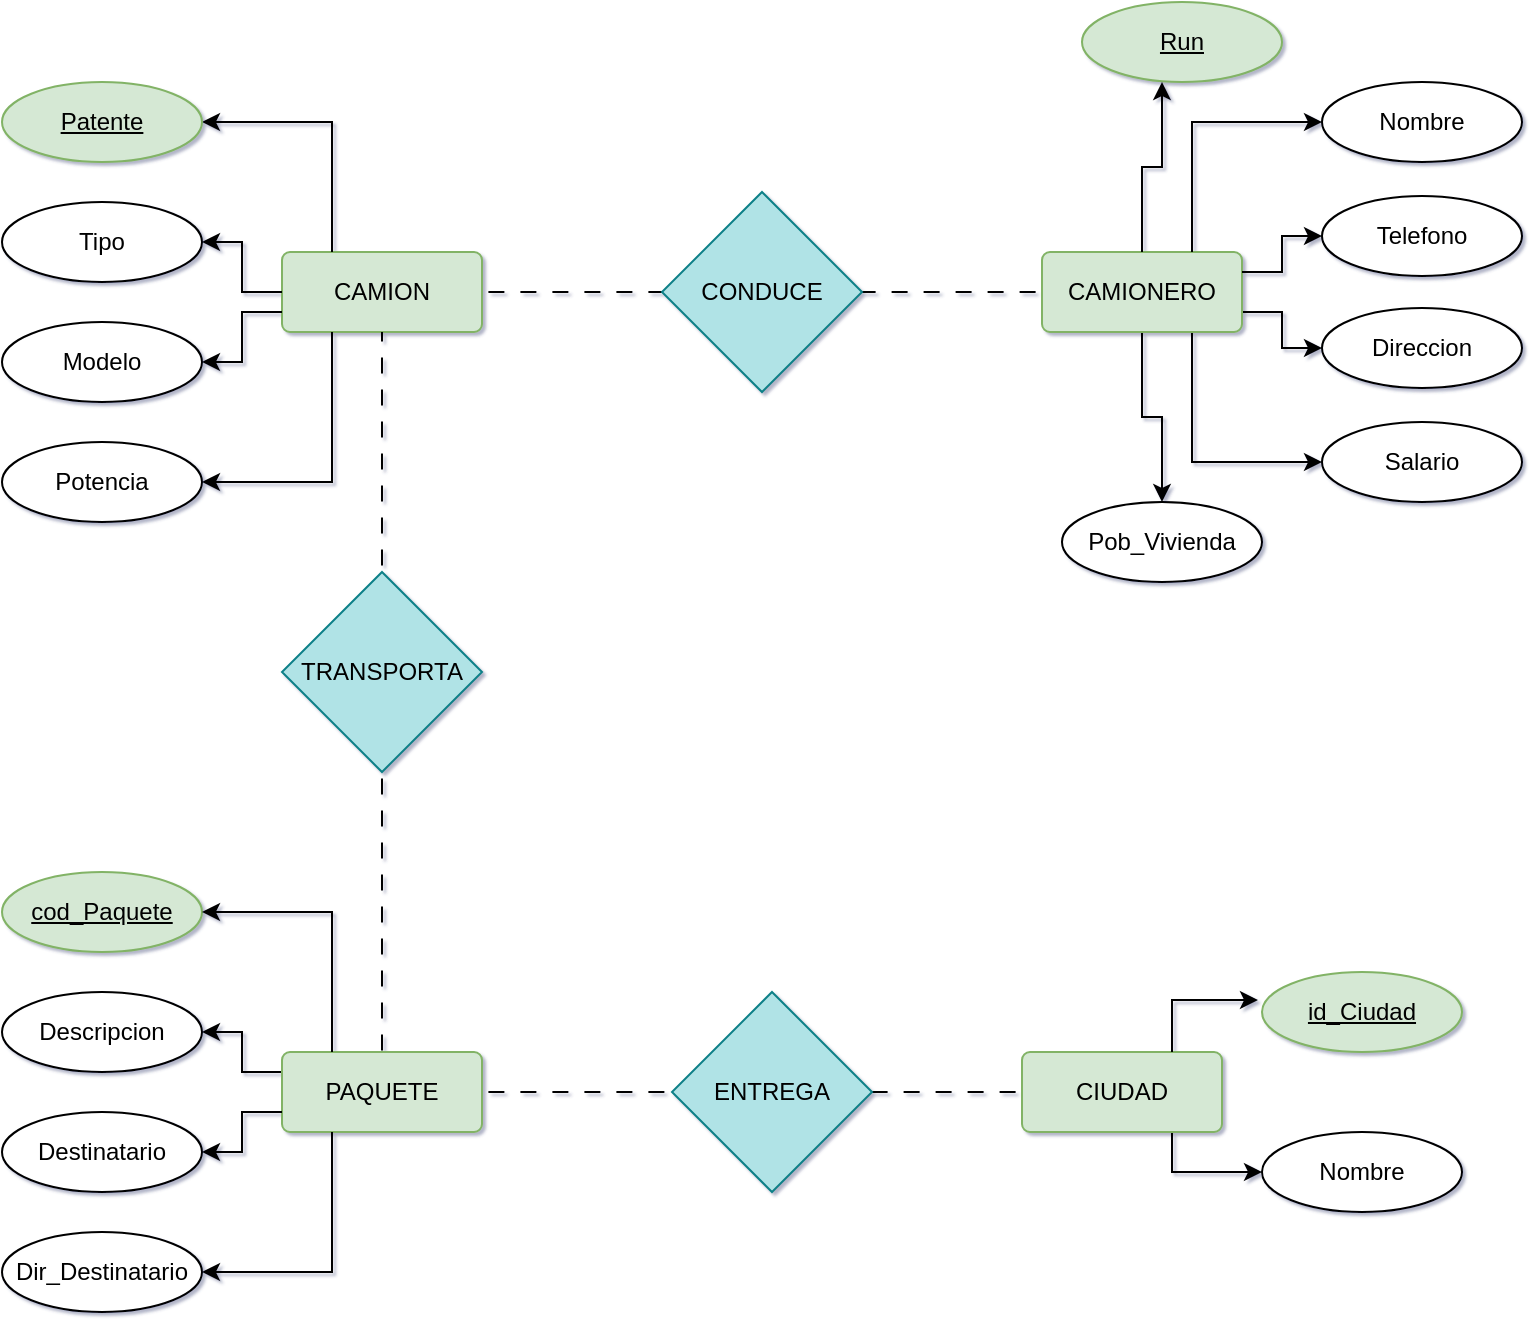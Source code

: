<mxfile version="24.7.7">
  <diagram id="R2lEEEUBdFMjLlhIrx00" name="Camion_2024-Analista">
    <mxGraphModel dx="1434" dy="746" grid="1" gridSize="10" guides="1" tooltips="1" connect="1" arrows="1" fold="1" page="1" pageScale="1" pageWidth="1100" pageHeight="850" background="none" math="0" shadow="1" extFonts="Permanent Marker^https://fonts.googleapis.com/css?family=Permanent+Marker">
      <root>
        <mxCell id="0" />
        <mxCell id="1" parent="0" />
        <mxCell id="gRj6xlVHTbxQUISwRHD_-1" value="CAMION" style="rounded=1;arcSize=10;whiteSpace=wrap;html=1;align=center;fillColor=#d5e8d4;strokeColor=#82b366;" parent="1" vertex="1">
          <mxGeometry x="320" y="195" width="100" height="40" as="geometry" />
        </mxCell>
        <mxCell id="gRj6xlVHTbxQUISwRHD_-40" style="edgeStyle=orthogonalEdgeStyle;rounded=0;orthogonalLoop=1;jettySize=auto;html=1;exitX=0.75;exitY=1;exitDx=0;exitDy=0;entryX=0;entryY=0.5;entryDx=0;entryDy=0;" parent="1" source="gRj6xlVHTbxQUISwRHD_-2" target="gRj6xlVHTbxQUISwRHD_-21" edge="1">
          <mxGeometry relative="1" as="geometry" />
        </mxCell>
        <mxCell id="XNieyEp5q8cPUTLQ9FTr-8" style="edgeStyle=orthogonalEdgeStyle;rounded=0;orthogonalLoop=1;jettySize=auto;html=1;exitX=0;exitY=0.5;exitDx=0;exitDy=0;entryX=1;entryY=0.5;entryDx=0;entryDy=0;endArrow=none;endFill=0;flowAnimation=1;" parent="1" source="gRj6xlVHTbxQUISwRHD_-2" target="gRj6xlVHTbxQUISwRHD_-43" edge="1">
          <mxGeometry relative="1" as="geometry" />
        </mxCell>
        <mxCell id="gRj6xlVHTbxQUISwRHD_-2" value="CIUDAD" style="rounded=1;arcSize=10;whiteSpace=wrap;html=1;align=center;fillColor=#d5e8d4;strokeColor=#82b366;" parent="1" vertex="1">
          <mxGeometry x="690" y="595" width="100" height="40" as="geometry" />
        </mxCell>
        <mxCell id="gRj6xlVHTbxQUISwRHD_-23" style="edgeStyle=orthogonalEdgeStyle;rounded=0;orthogonalLoop=1;jettySize=auto;html=1;entryX=0;entryY=0.5;entryDx=0;entryDy=0;exitX=0.75;exitY=1;exitDx=0;exitDy=0;" parent="1" source="gRj6xlVHTbxQUISwRHD_-3" target="gRj6xlVHTbxQUISwRHD_-18" edge="1">
          <mxGeometry relative="1" as="geometry">
            <mxPoint x="780" y="265" as="sourcePoint" />
          </mxGeometry>
        </mxCell>
        <mxCell id="gRj6xlVHTbxQUISwRHD_-24" style="edgeStyle=orthogonalEdgeStyle;rounded=0;orthogonalLoop=1;jettySize=auto;html=1;exitX=1;exitY=0.75;exitDx=0;exitDy=0;entryX=0;entryY=0.5;entryDx=0;entryDy=0;" parent="1" source="gRj6xlVHTbxQUISwRHD_-3" target="gRj6xlVHTbxQUISwRHD_-16" edge="1">
          <mxGeometry relative="1" as="geometry" />
        </mxCell>
        <mxCell id="XNieyEp5q8cPUTLQ9FTr-3" style="edgeStyle=orthogonalEdgeStyle;rounded=0;orthogonalLoop=1;jettySize=auto;html=1;exitX=0;exitY=0.5;exitDx=0;exitDy=0;entryX=1;entryY=0.5;entryDx=0;entryDy=0;endArrow=none;endFill=0;flowAnimation=1;fontSize=11;spacingTop=0;spacing=2;endSize=6;startSize=6;jumpSize=10;curved=0;" parent="1" source="gRj6xlVHTbxQUISwRHD_-3" target="gRj6xlVHTbxQUISwRHD_-42" edge="1">
          <mxGeometry relative="1" as="geometry" />
        </mxCell>
        <mxCell id="XNieyEp5q8cPUTLQ9FTr-5" style="edgeStyle=orthogonalEdgeStyle;rounded=0;orthogonalLoop=1;jettySize=auto;html=1;exitX=0.5;exitY=1;exitDx=0;exitDy=0;entryX=0.5;entryY=0;entryDx=0;entryDy=0;" parent="1" source="gRj6xlVHTbxQUISwRHD_-3" target="gRj6xlVHTbxQUISwRHD_-19" edge="1">
          <mxGeometry relative="1" as="geometry" />
        </mxCell>
        <mxCell id="gRj6xlVHTbxQUISwRHD_-3" value="CAMIONERO" style="rounded=1;arcSize=10;whiteSpace=wrap;html=1;align=center;fillColor=#d5e8d4;strokeColor=#82b366;" parent="1" vertex="1">
          <mxGeometry x="700" y="195" width="100" height="40" as="geometry" />
        </mxCell>
        <mxCell id="XNieyEp5q8cPUTLQ9FTr-6" style="edgeStyle=orthogonalEdgeStyle;rounded=0;orthogonalLoop=1;jettySize=auto;html=1;exitX=0;exitY=0.25;exitDx=0;exitDy=0;entryX=1;entryY=0.5;entryDx=0;entryDy=0;" parent="1" source="gRj6xlVHTbxQUISwRHD_-4" target="gRj6xlVHTbxQUISwRHD_-11" edge="1">
          <mxGeometry relative="1" as="geometry" />
        </mxCell>
        <mxCell id="XNieyEp5q8cPUTLQ9FTr-9" style="edgeStyle=orthogonalEdgeStyle;rounded=0;orthogonalLoop=1;jettySize=auto;html=1;exitX=1;exitY=0.5;exitDx=0;exitDy=0;entryX=0;entryY=0.5;entryDx=0;entryDy=0;endArrow=none;endFill=0;flowAnimation=1;" parent="1" source="gRj6xlVHTbxQUISwRHD_-4" target="gRj6xlVHTbxQUISwRHD_-43" edge="1">
          <mxGeometry relative="1" as="geometry" />
        </mxCell>
        <mxCell id="gRj6xlVHTbxQUISwRHD_-4" value="PAQUETE" style="rounded=1;arcSize=10;whiteSpace=wrap;html=1;align=center;fillColor=#d5e8d4;strokeColor=#82b366;" parent="1" vertex="1">
          <mxGeometry x="320" y="595" width="100" height="40" as="geometry" />
        </mxCell>
        <mxCell id="gRj6xlVHTbxQUISwRHD_-31" style="edgeStyle=orthogonalEdgeStyle;rounded=0;orthogonalLoop=1;jettySize=auto;html=1;exitX=0.25;exitY=0;exitDx=0;exitDy=0;entryX=1;entryY=0.5;entryDx=0;entryDy=0;" parent="1" source="gRj6xlVHTbxQUISwRHD_-1" target="gRj6xlVHTbxQUISwRHD_-6" edge="1">
          <mxGeometry relative="1" as="geometry" />
        </mxCell>
        <mxCell id="gRj6xlVHTbxQUISwRHD_-6" value="Patente" style="ellipse;whiteSpace=wrap;html=1;align=center;fontStyle=4;fillColor=#d5e8d4;strokeColor=#82b366;" parent="1" vertex="1">
          <mxGeometry x="180" y="110" width="100" height="40" as="geometry" />
        </mxCell>
        <mxCell id="gRj6xlVHTbxQUISwRHD_-30" style="edgeStyle=orthogonalEdgeStyle;rounded=0;orthogonalLoop=1;jettySize=auto;html=1;entryX=1;entryY=0.5;entryDx=0;entryDy=0;" parent="1" source="gRj6xlVHTbxQUISwRHD_-1" target="gRj6xlVHTbxQUISwRHD_-7" edge="1">
          <mxGeometry relative="1" as="geometry" />
        </mxCell>
        <mxCell id="gRj6xlVHTbxQUISwRHD_-7" value="Tipo" style="ellipse;whiteSpace=wrap;html=1;align=center;" parent="1" vertex="1">
          <mxGeometry x="180" y="170" width="100" height="40" as="geometry" />
        </mxCell>
        <mxCell id="gRj6xlVHTbxQUISwRHD_-29" style="edgeStyle=orthogonalEdgeStyle;rounded=0;orthogonalLoop=1;jettySize=auto;html=1;exitX=0;exitY=0.75;exitDx=0;exitDy=0;entryX=1;entryY=0.5;entryDx=0;entryDy=0;" parent="1" source="gRj6xlVHTbxQUISwRHD_-1" target="gRj6xlVHTbxQUISwRHD_-8" edge="1">
          <mxGeometry relative="1" as="geometry" />
        </mxCell>
        <mxCell id="gRj6xlVHTbxQUISwRHD_-8" value="Modelo" style="ellipse;whiteSpace=wrap;html=1;align=center;" parent="1" vertex="1">
          <mxGeometry x="180" y="230" width="100" height="40" as="geometry" />
        </mxCell>
        <mxCell id="gRj6xlVHTbxQUISwRHD_-38" style="edgeStyle=orthogonalEdgeStyle;rounded=0;orthogonalLoop=1;jettySize=auto;html=1;exitX=0.25;exitY=1;exitDx=0;exitDy=0;entryX=1;entryY=0.5;entryDx=0;entryDy=0;" parent="1" source="gRj6xlVHTbxQUISwRHD_-4" target="gRj6xlVHTbxQUISwRHD_-9" edge="1">
          <mxGeometry relative="1" as="geometry" />
        </mxCell>
        <mxCell id="gRj6xlVHTbxQUISwRHD_-9" value="Dir_Destinatario" style="ellipse;whiteSpace=wrap;html=1;align=center;" parent="1" vertex="1">
          <mxGeometry x="180" y="685" width="100" height="40" as="geometry" />
        </mxCell>
        <mxCell id="gRj6xlVHTbxQUISwRHD_-34" style="edgeStyle=orthogonalEdgeStyle;rounded=0;orthogonalLoop=1;jettySize=auto;html=1;exitX=0;exitY=0.75;exitDx=0;exitDy=0;entryX=1;entryY=0.5;entryDx=0;entryDy=0;" parent="1" source="gRj6xlVHTbxQUISwRHD_-4" target="gRj6xlVHTbxQUISwRHD_-10" edge="1">
          <mxGeometry relative="1" as="geometry" />
        </mxCell>
        <mxCell id="gRj6xlVHTbxQUISwRHD_-10" value="Destinatario" style="ellipse;whiteSpace=wrap;html=1;align=center;" parent="1" vertex="1">
          <mxGeometry x="180" y="625" width="100" height="40" as="geometry" />
        </mxCell>
        <mxCell id="gRj6xlVHTbxQUISwRHD_-11" value="Descripcion" style="ellipse;whiteSpace=wrap;html=1;align=center;" parent="1" vertex="1">
          <mxGeometry x="180" y="565" width="100" height="40" as="geometry" />
        </mxCell>
        <mxCell id="gRj6xlVHTbxQUISwRHD_-28" style="edgeStyle=orthogonalEdgeStyle;rounded=0;orthogonalLoop=1;jettySize=auto;html=1;exitX=0.25;exitY=1;exitDx=0;exitDy=0;entryX=1;entryY=0.5;entryDx=0;entryDy=0;" parent="1" source="gRj6xlVHTbxQUISwRHD_-1" target="gRj6xlVHTbxQUISwRHD_-12" edge="1">
          <mxGeometry relative="1" as="geometry" />
        </mxCell>
        <mxCell id="gRj6xlVHTbxQUISwRHD_-12" value="Potencia" style="ellipse;whiteSpace=wrap;html=1;align=center;" parent="1" vertex="1">
          <mxGeometry x="180" y="290" width="100" height="40" as="geometry" />
        </mxCell>
        <mxCell id="gRj6xlVHTbxQUISwRHD_-13" value="cod_Paquete" style="ellipse;whiteSpace=wrap;html=1;align=center;fontStyle=4;fillColor=#d5e8d4;strokeColor=#82b366;" parent="1" vertex="1">
          <mxGeometry x="180" y="505" width="100" height="40" as="geometry" />
        </mxCell>
        <mxCell id="gRj6xlVHTbxQUISwRHD_-14" value="Nombre" style="ellipse;whiteSpace=wrap;html=1;align=center;flipV=1;flipH=1;" parent="1" vertex="1">
          <mxGeometry x="840" y="110" width="100" height="40" as="geometry" />
        </mxCell>
        <mxCell id="gRj6xlVHTbxQUISwRHD_-15" value="Run" style="ellipse;whiteSpace=wrap;html=1;align=center;fontStyle=4;fillColor=#d5e8d4;strokeColor=#82b366;" parent="1" vertex="1">
          <mxGeometry x="720" y="70" width="100" height="40" as="geometry" />
        </mxCell>
        <mxCell id="gRj6xlVHTbxQUISwRHD_-16" value="Direccion" style="ellipse;whiteSpace=wrap;html=1;align=center;flipV=1;flipH=1;" parent="1" vertex="1">
          <mxGeometry x="840" y="223" width="100" height="40" as="geometry" />
        </mxCell>
        <mxCell id="gRj6xlVHTbxQUISwRHD_-17" value="Telefono" style="ellipse;whiteSpace=wrap;html=1;align=center;flipV=1;flipH=1;" parent="1" vertex="1">
          <mxGeometry x="840" y="167" width="100" height="40" as="geometry" />
        </mxCell>
        <mxCell id="gRj6xlVHTbxQUISwRHD_-18" value="Salario" style="ellipse;whiteSpace=wrap;html=1;align=center;flipV=1;flipH=1;" parent="1" vertex="1">
          <mxGeometry x="840" y="280" width="100" height="40" as="geometry" />
        </mxCell>
        <mxCell id="gRj6xlVHTbxQUISwRHD_-19" value="Pob_Vivienda" style="ellipse;whiteSpace=wrap;html=1;align=center;" parent="1" vertex="1">
          <mxGeometry x="710" y="320" width="100" height="40" as="geometry" />
        </mxCell>
        <mxCell id="gRj6xlVHTbxQUISwRHD_-20" value="id_Ciudad" style="ellipse;whiteSpace=wrap;html=1;align=center;fillColor=#d5e8d4;strokeColor=#82b366;fontStyle=4;gradientColor=none;" parent="1" vertex="1">
          <mxGeometry x="810" y="555" width="100" height="40" as="geometry" />
        </mxCell>
        <mxCell id="gRj6xlVHTbxQUISwRHD_-21" value="Nombre" style="ellipse;whiteSpace=wrap;html=1;align=center;" parent="1" vertex="1">
          <mxGeometry x="810" y="635" width="100" height="40" as="geometry" />
        </mxCell>
        <mxCell id="gRj6xlVHTbxQUISwRHD_-25" style="edgeStyle=orthogonalEdgeStyle;rounded=0;orthogonalLoop=1;jettySize=auto;html=1;exitX=1;exitY=0.25;exitDx=0;exitDy=0;entryX=0;entryY=0.5;entryDx=0;entryDy=0;" parent="1" source="gRj6xlVHTbxQUISwRHD_-3" target="gRj6xlVHTbxQUISwRHD_-17" edge="1">
          <mxGeometry relative="1" as="geometry" />
        </mxCell>
        <mxCell id="gRj6xlVHTbxQUISwRHD_-26" style="edgeStyle=orthogonalEdgeStyle;rounded=0;orthogonalLoop=1;jettySize=auto;html=1;exitX=0.75;exitY=0;exitDx=0;exitDy=0;entryX=0;entryY=0.5;entryDx=0;entryDy=0;" parent="1" source="gRj6xlVHTbxQUISwRHD_-3" target="gRj6xlVHTbxQUISwRHD_-14" edge="1">
          <mxGeometry relative="1" as="geometry">
            <mxPoint x="840" y="145" as="targetPoint" />
          </mxGeometry>
        </mxCell>
        <mxCell id="gRj6xlVHTbxQUISwRHD_-27" style="edgeStyle=orthogonalEdgeStyle;rounded=0;orthogonalLoop=1;jettySize=auto;html=1;exitX=0.5;exitY=0;exitDx=0;exitDy=0;entryX=0.4;entryY=1;entryDx=0;entryDy=0;entryPerimeter=0;" parent="1" source="gRj6xlVHTbxQUISwRHD_-3" target="gRj6xlVHTbxQUISwRHD_-15" edge="1">
          <mxGeometry relative="1" as="geometry" />
        </mxCell>
        <mxCell id="gRj6xlVHTbxQUISwRHD_-39" style="edgeStyle=orthogonalEdgeStyle;rounded=0;orthogonalLoop=1;jettySize=auto;html=1;exitX=0.75;exitY=0;exitDx=0;exitDy=0;entryX=-0.02;entryY=0.35;entryDx=0;entryDy=0;entryPerimeter=0;" parent="1" source="gRj6xlVHTbxQUISwRHD_-2" target="gRj6xlVHTbxQUISwRHD_-20" edge="1">
          <mxGeometry relative="1" as="geometry" />
        </mxCell>
        <mxCell id="XNieyEp5q8cPUTLQ9FTr-2" style="edgeStyle=orthogonalEdgeStyle;rounded=0;orthogonalLoop=1;jettySize=auto;html=1;exitX=1;exitY=0.5;exitDx=0;exitDy=0;entryX=0;entryY=0.5;entryDx=0;entryDy=0;endArrow=none;endFill=0;flowAnimation=1;" parent="1" source="gRj6xlVHTbxQUISwRHD_-1" target="gRj6xlVHTbxQUISwRHD_-42" edge="1">
          <mxGeometry relative="1" as="geometry" />
        </mxCell>
        <mxCell id="gRj6xlVHTbxQUISwRHD_-42" value="CONDUCE" style="rhombus;whiteSpace=wrap;html=1;fillColor=#b0e3e6;strokeColor=#0e8088;" parent="1" vertex="1">
          <mxGeometry x="510" y="165" width="100" height="100" as="geometry" />
        </mxCell>
        <mxCell id="gRj6xlVHTbxQUISwRHD_-43" value="ENTREGA" style="rhombus;whiteSpace=wrap;html=1;fillColor=#b0e3e6;strokeColor=#0e8088;" parent="1" vertex="1">
          <mxGeometry x="515" y="565" width="100" height="100" as="geometry" />
        </mxCell>
        <mxCell id="XNieyEp5q8cPUTLQ9FTr-10" style="edgeStyle=orthogonalEdgeStyle;rounded=0;orthogonalLoop=1;jettySize=auto;html=1;exitX=0.5;exitY=0;exitDx=0;exitDy=0;entryX=0.5;entryY=1;entryDx=0;entryDy=0;endArrow=none;endFill=0;flowAnimation=1;" parent="1" source="gRj6xlVHTbxQUISwRHD_-44" target="gRj6xlVHTbxQUISwRHD_-1" edge="1">
          <mxGeometry relative="1" as="geometry" />
        </mxCell>
        <mxCell id="XNieyEp5q8cPUTLQ9FTr-11" style="edgeStyle=orthogonalEdgeStyle;rounded=0;orthogonalLoop=1;jettySize=auto;html=1;exitX=0.5;exitY=1;exitDx=0;exitDy=0;entryX=0.5;entryY=0;entryDx=0;entryDy=0;endArrow=none;endFill=0;flowAnimation=1;" parent="1" source="gRj6xlVHTbxQUISwRHD_-44" target="gRj6xlVHTbxQUISwRHD_-4" edge="1">
          <mxGeometry relative="1" as="geometry" />
        </mxCell>
        <mxCell id="gRj6xlVHTbxQUISwRHD_-44" value="TRANSPORTA" style="rhombus;whiteSpace=wrap;html=1;fillColor=#b0e3e6;strokeColor=#0e8088;" parent="1" vertex="1">
          <mxGeometry x="320" y="355" width="100" height="100" as="geometry" />
        </mxCell>
        <mxCell id="gRj6xlVHTbxQUISwRHD_-32" style="edgeStyle=orthogonalEdgeStyle;rounded=0;orthogonalLoop=1;jettySize=auto;html=1;exitX=0.25;exitY=0;exitDx=0;exitDy=0;entryX=1;entryY=0.5;entryDx=0;entryDy=0;flowAnimation=0;shadow=0;" parent="1" source="gRj6xlVHTbxQUISwRHD_-4" target="gRj6xlVHTbxQUISwRHD_-13" edge="1">
          <mxGeometry relative="1" as="geometry" />
        </mxCell>
      </root>
    </mxGraphModel>
  </diagram>
</mxfile>

